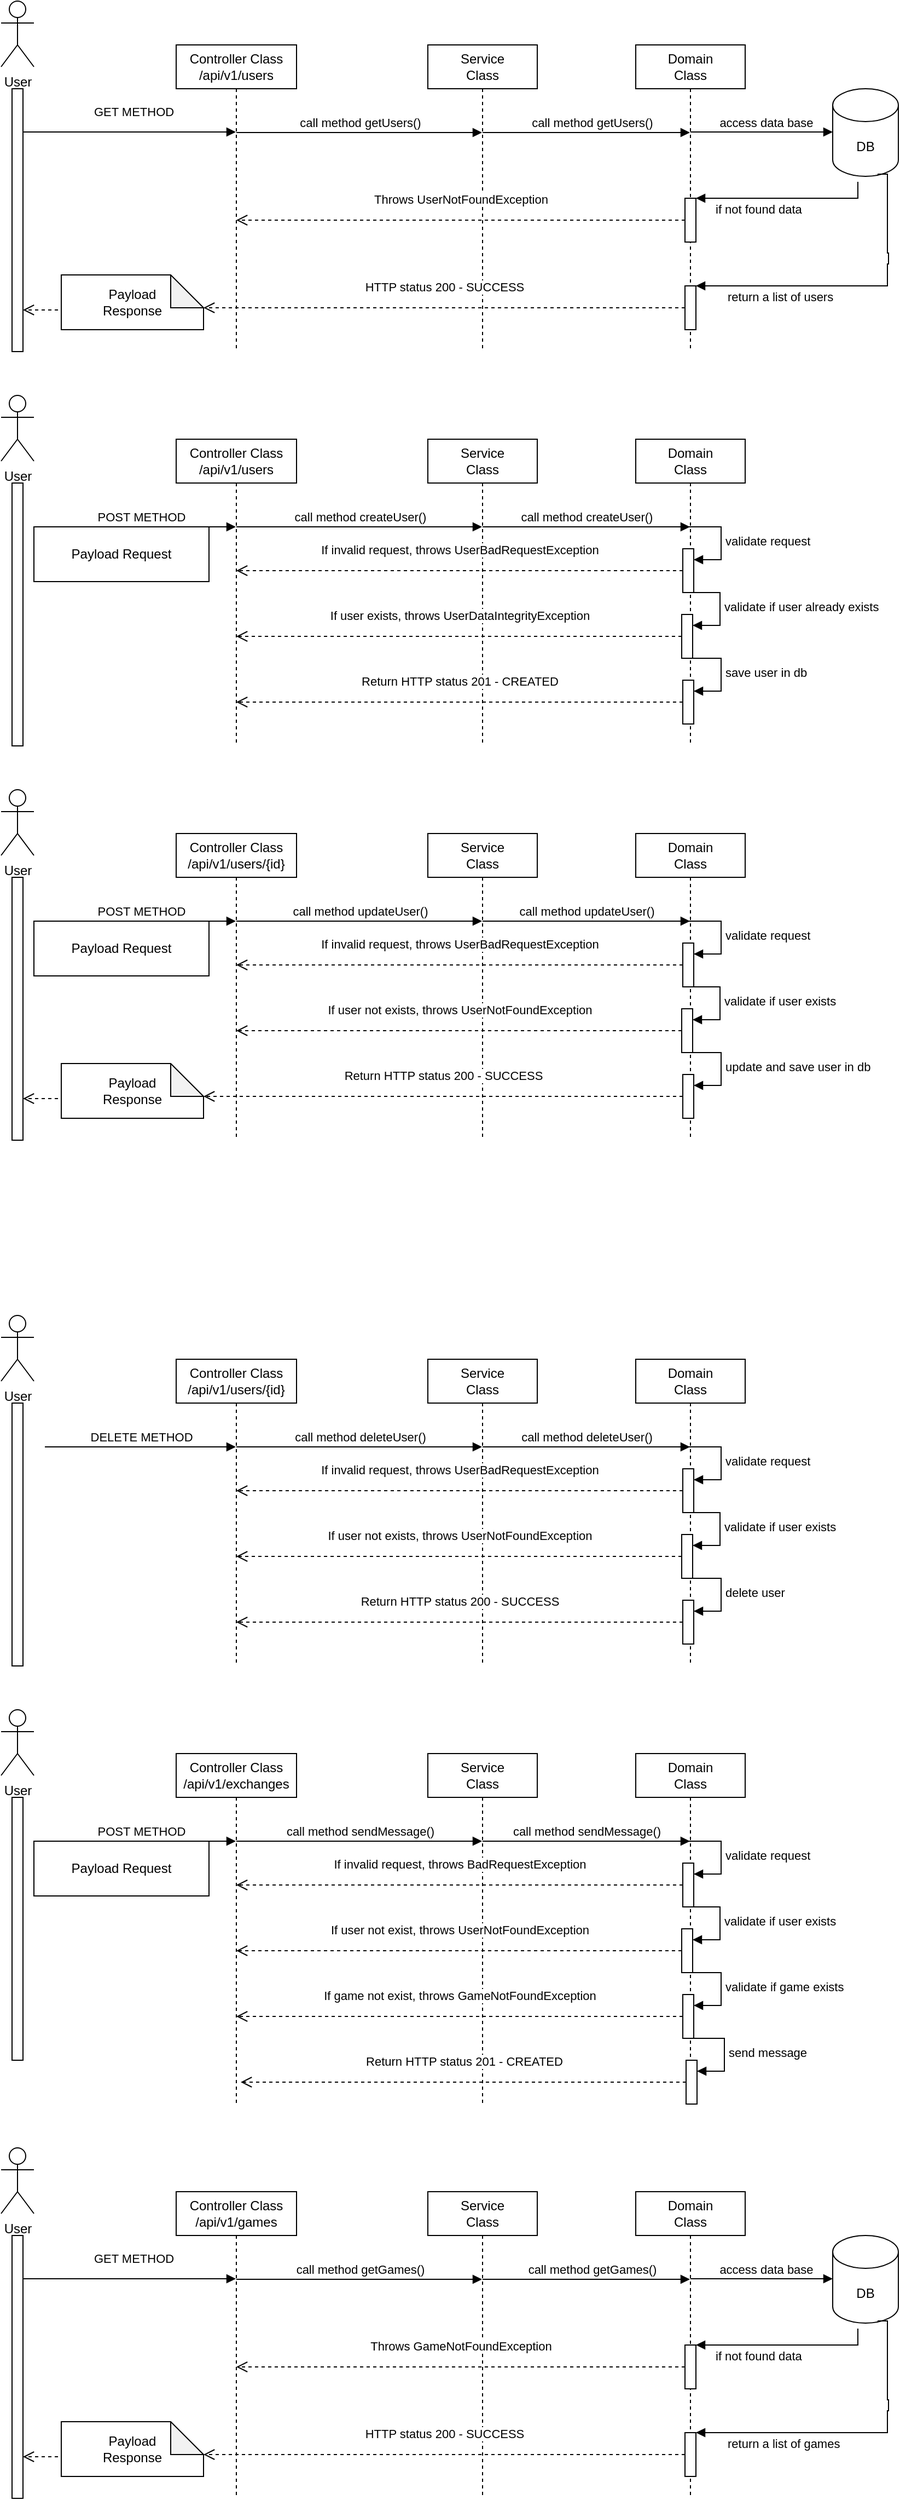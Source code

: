 <mxfile version="24.2.5" type="device">
  <diagram name="Página-1" id="e_wMtVwAIhW8qXqnuXuG">
    <mxGraphModel dx="1194" dy="699" grid="1" gridSize="10" guides="1" tooltips="1" connect="1" arrows="1" fold="1" page="1" pageScale="1" pageWidth="827" pageHeight="1169" math="0" shadow="0">
      <root>
        <mxCell id="0" />
        <mxCell id="1" parent="0" />
        <mxCell id="6b8WSHH42Ca9wU3Yd8ZC-3" value="Controller Class&lt;div&gt;/api/v1/users&lt;/div&gt;" style="shape=umlLifeline;perimeter=lifelinePerimeter;whiteSpace=wrap;html=1;container=1;dropTarget=0;collapsible=0;recursiveResize=0;outlineConnect=0;portConstraint=eastwest;newEdgeStyle={&quot;edgeStyle&quot;:&quot;elbowEdgeStyle&quot;,&quot;elbow&quot;:&quot;vertical&quot;,&quot;curved&quot;:0,&quot;rounded&quot;:0};autosize=0;resizeWidth=1;resizeHeight=1;" parent="1" vertex="1">
          <mxGeometry x="160" y="40" width="110" height="280" as="geometry" />
        </mxCell>
        <mxCell id="6b8WSHH42Ca9wU3Yd8ZC-4" value="GET METHOD" style="html=1;verticalAlign=bottom;endArrow=block;edgeStyle=elbowEdgeStyle;elbow=vertical;curved=0;rounded=0;" parent="1" edge="1">
          <mxGeometry x="0.028" y="10" width="80" relative="1" as="geometry">
            <mxPoint x="20" y="119.5" as="sourcePoint" />
            <mxPoint x="214.5" y="119.5" as="targetPoint" />
            <mxPoint x="1" as="offset" />
          </mxGeometry>
        </mxCell>
        <mxCell id="GeL4i5uMI6zp8jUjZJmH-1" value="User" style="shape=umlActor;verticalLabelPosition=bottom;verticalAlign=top;html=1;outlineConnect=0;" parent="1" vertex="1">
          <mxGeometry width="30" height="60" as="geometry" />
        </mxCell>
        <mxCell id="GeL4i5uMI6zp8jUjZJmH-2" value="" style="html=1;points=[];perimeter=orthogonalPerimeter;outlineConnect=0;targetShapes=umlLifeline;portConstraint=eastwest;newEdgeStyle={&quot;edgeStyle&quot;:&quot;elbowEdgeStyle&quot;,&quot;elbow&quot;:&quot;vertical&quot;,&quot;curved&quot;:0,&quot;rounded&quot;:0};" parent="1" vertex="1">
          <mxGeometry x="10" y="80" width="10" height="240" as="geometry" />
        </mxCell>
        <mxCell id="GeL4i5uMI6zp8jUjZJmH-4" value="call method getUsers()" style="html=1;verticalAlign=bottom;endArrow=block;edgeStyle=elbowEdgeStyle;elbow=vertical;curved=0;rounded=0;" parent="1" source="6b8WSHH42Ca9wU3Yd8ZC-3" target="G64DORwCMHBJvfR-JeO5-1" edge="1">
          <mxGeometry width="80" relative="1" as="geometry">
            <mxPoint x="270" y="120" as="sourcePoint" />
            <mxPoint x="445" y="120" as="targetPoint" />
            <Array as="points">
              <mxPoint x="340" y="120" />
              <mxPoint x="310" y="100" />
            </Array>
          </mxGeometry>
        </mxCell>
        <mxCell id="G64DORwCMHBJvfR-JeO5-1" value="Service&lt;br&gt;Class" style="shape=umlLifeline;perimeter=lifelinePerimeter;whiteSpace=wrap;html=1;container=1;dropTarget=0;collapsible=0;recursiveResize=0;outlineConnect=0;portConstraint=eastwest;newEdgeStyle={&quot;edgeStyle&quot;:&quot;elbowEdgeStyle&quot;,&quot;elbow&quot;:&quot;vertical&quot;,&quot;curved&quot;:0,&quot;rounded&quot;:0};" parent="1" vertex="1">
          <mxGeometry x="390" y="40" width="100" height="280" as="geometry" />
        </mxCell>
        <mxCell id="G64DORwCMHBJvfR-JeO5-14" value="Throws UserNotFoundException" style="html=1;verticalAlign=bottom;endArrow=open;dashed=1;endSize=8;edgeStyle=elbowEdgeStyle;elbow=vertical;curved=0;rounded=0;" parent="1" source="G64DORwCMHBJvfR-JeO5-4" target="6b8WSHH42Ca9wU3Yd8ZC-3" edge="1">
          <mxGeometry y="-10" relative="1" as="geometry">
            <mxPoint x="635" y="210" as="sourcePoint" />
            <mxPoint x="270" y="210" as="targetPoint" />
            <mxPoint as="offset" />
          </mxGeometry>
        </mxCell>
        <mxCell id="G64DORwCMHBJvfR-JeO5-15" value="HTTP status 200 - SUCCESS" style="html=1;verticalAlign=bottom;endArrow=open;dashed=1;endSize=8;edgeStyle=elbowEdgeStyle;elbow=vertical;curved=0;rounded=0;entryX=0;entryY=0;entryDx=130;entryDy=30;entryPerimeter=0;" parent="1" source="G64DORwCMHBJvfR-JeO5-10" target="NZWsyyIqeC73Mhsa_04N-4" edge="1">
          <mxGeometry y="-10" relative="1" as="geometry">
            <mxPoint x="610" y="280" as="sourcePoint" />
            <mxPoint x="260" y="280" as="targetPoint" />
            <mxPoint as="offset" />
          </mxGeometry>
        </mxCell>
        <mxCell id="G64DORwCMHBJvfR-JeO5-32" value="Controller Class&lt;div&gt;/api/v1/users&lt;/div&gt;" style="shape=umlLifeline;perimeter=lifelinePerimeter;whiteSpace=wrap;html=1;container=1;dropTarget=0;collapsible=0;recursiveResize=0;outlineConnect=0;portConstraint=eastwest;newEdgeStyle={&quot;edgeStyle&quot;:&quot;elbowEdgeStyle&quot;,&quot;elbow&quot;:&quot;vertical&quot;,&quot;curved&quot;:0,&quot;rounded&quot;:0};autosize=0;resizeWidth=1;resizeHeight=1;" parent="1" vertex="1">
          <mxGeometry x="160" y="400" width="110" height="280" as="geometry" />
        </mxCell>
        <mxCell id="G64DORwCMHBJvfR-JeO5-33" value="POST METHOD" style="html=1;verticalAlign=bottom;endArrow=block;edgeStyle=elbowEdgeStyle;elbow=vertical;curved=0;rounded=0;" parent="1" target="G64DORwCMHBJvfR-JeO5-32" edge="1">
          <mxGeometry width="80" relative="1" as="geometry">
            <mxPoint x="40" y="480" as="sourcePoint" />
            <mxPoint x="170" y="480" as="targetPoint" />
          </mxGeometry>
        </mxCell>
        <mxCell id="G64DORwCMHBJvfR-JeO5-34" value="User" style="shape=umlActor;verticalLabelPosition=bottom;verticalAlign=top;html=1;outlineConnect=0;" parent="1" vertex="1">
          <mxGeometry y="360" width="30" height="60" as="geometry" />
        </mxCell>
        <mxCell id="G64DORwCMHBJvfR-JeO5-35" value="" style="html=1;points=[];perimeter=orthogonalPerimeter;outlineConnect=0;targetShapes=umlLifeline;portConstraint=eastwest;newEdgeStyle={&quot;edgeStyle&quot;:&quot;elbowEdgeStyle&quot;,&quot;elbow&quot;:&quot;vertical&quot;,&quot;curved&quot;:0,&quot;rounded&quot;:0};" parent="1" vertex="1">
          <mxGeometry x="10" y="440" width="10" height="240" as="geometry" />
        </mxCell>
        <mxCell id="G64DORwCMHBJvfR-JeO5-36" value="Payload Request" style="html=1;whiteSpace=wrap;" parent="1" vertex="1">
          <mxGeometry x="30" y="480" width="160" height="50" as="geometry" />
        </mxCell>
        <mxCell id="G64DORwCMHBJvfR-JeO5-37" value="call method createUser()" style="html=1;verticalAlign=bottom;endArrow=block;edgeStyle=elbowEdgeStyle;elbow=vertical;curved=0;rounded=0;" parent="1" source="G64DORwCMHBJvfR-JeO5-32" target="G64DORwCMHBJvfR-JeO5-38" edge="1">
          <mxGeometry width="80" relative="1" as="geometry">
            <mxPoint x="270" y="480" as="sourcePoint" />
            <mxPoint x="445" y="480" as="targetPoint" />
            <Array as="points">
              <mxPoint x="290" y="480" />
              <mxPoint x="270" y="470" />
            </Array>
          </mxGeometry>
        </mxCell>
        <mxCell id="G64DORwCMHBJvfR-JeO5-38" value="Service&lt;br&gt;Class" style="shape=umlLifeline;perimeter=lifelinePerimeter;whiteSpace=wrap;html=1;container=1;dropTarget=0;collapsible=0;recursiveResize=0;outlineConnect=0;portConstraint=eastwest;newEdgeStyle={&quot;edgeStyle&quot;:&quot;elbowEdgeStyle&quot;,&quot;elbow&quot;:&quot;vertical&quot;,&quot;curved&quot;:0,&quot;rounded&quot;:0};" parent="1" vertex="1">
          <mxGeometry x="390" y="400" width="100" height="280" as="geometry" />
        </mxCell>
        <mxCell id="G64DORwCMHBJvfR-JeO5-45" value="If invalid request, throws&amp;nbsp;UserBadRequestException" style="html=1;verticalAlign=bottom;endArrow=open;dashed=1;endSize=8;edgeStyle=elbowEdgeStyle;elbow=vertical;curved=0;rounded=0;" parent="1" source="G64DORwCMHBJvfR-JeO5-39" target="G64DORwCMHBJvfR-JeO5-32" edge="1">
          <mxGeometry y="-10" relative="1" as="geometry">
            <mxPoint x="630" y="510" as="sourcePoint" />
            <mxPoint x="480" y="510" as="targetPoint" />
            <mxPoint as="offset" />
          </mxGeometry>
        </mxCell>
        <mxCell id="G64DORwCMHBJvfR-JeO5-46" value="If user exists, throws UserDataIntegrityException" style="html=1;verticalAlign=bottom;endArrow=open;dashed=1;endSize=8;edgeStyle=elbowEdgeStyle;elbow=vertical;curved=0;rounded=0;" parent="1" source="G64DORwCMHBJvfR-JeO5-41" target="G64DORwCMHBJvfR-JeO5-32" edge="1">
          <mxGeometry y="-10" relative="1" as="geometry">
            <mxPoint x="635" y="570" as="sourcePoint" />
            <mxPoint x="270" y="570" as="targetPoint" />
            <mxPoint as="offset" />
          </mxGeometry>
        </mxCell>
        <mxCell id="G64DORwCMHBJvfR-JeO5-47" value="Return HTTP status 201 - CREATED" style="html=1;verticalAlign=bottom;endArrow=open;dashed=1;endSize=8;edgeStyle=elbowEdgeStyle;elbow=vertical;curved=0;rounded=0;" parent="1" source="G64DORwCMHBJvfR-JeO5-43" target="G64DORwCMHBJvfR-JeO5-32" edge="1">
          <mxGeometry y="-10" relative="1" as="geometry">
            <mxPoint x="610" y="640" as="sourcePoint" />
            <mxPoint x="260" y="640" as="targetPoint" />
            <mxPoint as="offset" />
          </mxGeometry>
        </mxCell>
        <mxCell id="aZGQx3UeVVl6im-6-I7a-137" value="Domain&lt;br&gt;Class" style="shape=umlLifeline;perimeter=lifelinePerimeter;whiteSpace=wrap;html=1;container=1;dropTarget=0;collapsible=0;recursiveResize=0;outlineConnect=0;portConstraint=eastwest;newEdgeStyle={&quot;edgeStyle&quot;:&quot;elbowEdgeStyle&quot;,&quot;elbow&quot;:&quot;vertical&quot;,&quot;curved&quot;:0,&quot;rounded&quot;:0};" parent="1" vertex="1">
          <mxGeometry x="580" y="40" width="100" height="280" as="geometry" />
        </mxCell>
        <mxCell id="G64DORwCMHBJvfR-JeO5-10" value="" style="html=1;points=[];perimeter=orthogonalPerimeter;outlineConnect=0;targetShapes=umlLifeline;portConstraint=eastwest;newEdgeStyle={&quot;edgeStyle&quot;:&quot;elbowEdgeStyle&quot;,&quot;elbow&quot;:&quot;vertical&quot;,&quot;curved&quot;:0,&quot;rounded&quot;:0};" parent="aZGQx3UeVVl6im-6-I7a-137" vertex="1">
          <mxGeometry x="45" y="220" width="10" height="40" as="geometry" />
        </mxCell>
        <mxCell id="G64DORwCMHBJvfR-JeO5-4" value="" style="html=1;points=[];perimeter=orthogonalPerimeter;outlineConnect=0;targetShapes=umlLifeline;portConstraint=eastwest;newEdgeStyle={&quot;edgeStyle&quot;:&quot;elbowEdgeStyle&quot;,&quot;elbow&quot;:&quot;vertical&quot;,&quot;curved&quot;:0,&quot;rounded&quot;:0};" parent="aZGQx3UeVVl6im-6-I7a-137" vertex="1">
          <mxGeometry x="45" y="140" width="10" height="40" as="geometry" />
        </mxCell>
        <mxCell id="aZGQx3UeVVl6im-6-I7a-139" value="Domain&lt;br&gt;Class" style="shape=umlLifeline;perimeter=lifelinePerimeter;whiteSpace=wrap;html=1;container=1;dropTarget=0;collapsible=0;recursiveResize=0;outlineConnect=0;portConstraint=eastwest;newEdgeStyle={&quot;edgeStyle&quot;:&quot;elbowEdgeStyle&quot;,&quot;elbow&quot;:&quot;vertical&quot;,&quot;curved&quot;:0,&quot;rounded&quot;:0};" parent="1" vertex="1">
          <mxGeometry x="580" y="400" width="100" height="280" as="geometry" />
        </mxCell>
        <mxCell id="G64DORwCMHBJvfR-JeO5-39" value="" style="html=1;points=[];perimeter=orthogonalPerimeter;outlineConnect=0;targetShapes=umlLifeline;portConstraint=eastwest;newEdgeStyle={&quot;edgeStyle&quot;:&quot;elbowEdgeStyle&quot;,&quot;elbow&quot;:&quot;vertical&quot;,&quot;curved&quot;:0,&quot;rounded&quot;:0};" parent="aZGQx3UeVVl6im-6-I7a-139" vertex="1">
          <mxGeometry x="43" y="100" width="10" height="40" as="geometry" />
        </mxCell>
        <mxCell id="G64DORwCMHBJvfR-JeO5-40" value="validate request" style="html=1;align=left;spacingLeft=2;endArrow=block;rounded=0;edgeStyle=orthogonalEdgeStyle;curved=0;rounded=0;" parent="aZGQx3UeVVl6im-6-I7a-139" target="G64DORwCMHBJvfR-JeO5-39" edge="1">
          <mxGeometry relative="1" as="geometry">
            <mxPoint x="48" y="80" as="sourcePoint" />
            <Array as="points">
              <mxPoint x="78" y="110" />
            </Array>
          </mxGeometry>
        </mxCell>
        <mxCell id="G64DORwCMHBJvfR-JeO5-41" value="" style="html=1;points=[];perimeter=orthogonalPerimeter;outlineConnect=0;targetShapes=umlLifeline;portConstraint=eastwest;newEdgeStyle={&quot;edgeStyle&quot;:&quot;elbowEdgeStyle&quot;,&quot;elbow&quot;:&quot;vertical&quot;,&quot;curved&quot;:0,&quot;rounded&quot;:0};" parent="aZGQx3UeVVl6im-6-I7a-139" vertex="1">
          <mxGeometry x="42" y="160" width="10" height="40" as="geometry" />
        </mxCell>
        <mxCell id="G64DORwCMHBJvfR-JeO5-42" value="validate if user already exists" style="html=1;align=left;spacingLeft=2;endArrow=block;rounded=0;edgeStyle=orthogonalEdgeStyle;curved=0;rounded=0;" parent="aZGQx3UeVVl6im-6-I7a-139" target="G64DORwCMHBJvfR-JeO5-41" edge="1">
          <mxGeometry relative="1" as="geometry">
            <mxPoint x="47" y="140" as="sourcePoint" />
            <Array as="points">
              <mxPoint x="77" y="170" />
            </Array>
          </mxGeometry>
        </mxCell>
        <mxCell id="G64DORwCMHBJvfR-JeO5-43" value="" style="html=1;points=[];perimeter=orthogonalPerimeter;outlineConnect=0;targetShapes=umlLifeline;portConstraint=eastwest;newEdgeStyle={&quot;edgeStyle&quot;:&quot;elbowEdgeStyle&quot;,&quot;elbow&quot;:&quot;vertical&quot;,&quot;curved&quot;:0,&quot;rounded&quot;:0};" parent="aZGQx3UeVVl6im-6-I7a-139" vertex="1">
          <mxGeometry x="43" y="220" width="10" height="40" as="geometry" />
        </mxCell>
        <mxCell id="G64DORwCMHBJvfR-JeO5-44" value="save user in db" style="html=1;align=left;spacingLeft=2;endArrow=block;rounded=0;edgeStyle=orthogonalEdgeStyle;curved=0;rounded=0;" parent="aZGQx3UeVVl6im-6-I7a-139" target="G64DORwCMHBJvfR-JeO5-43" edge="1">
          <mxGeometry relative="1" as="geometry">
            <mxPoint x="48" y="200" as="sourcePoint" />
            <Array as="points">
              <mxPoint x="78" y="230" />
            </Array>
          </mxGeometry>
        </mxCell>
        <mxCell id="aZGQx3UeVVl6im-6-I7a-145" value="call method getUsers()" style="html=1;verticalAlign=bottom;endArrow=block;edgeStyle=elbowEdgeStyle;elbow=vertical;curved=0;rounded=0;" parent="1" source="G64DORwCMHBJvfR-JeO5-1" target="aZGQx3UeVVl6im-6-I7a-137" edge="1">
          <mxGeometry x="0.058" width="80" relative="1" as="geometry">
            <mxPoint x="510" y="120" as="sourcePoint" />
            <mxPoint x="885" y="120" as="targetPoint" />
            <Array as="points">
              <mxPoint x="500" y="120" />
              <mxPoint x="585" y="120" />
              <mxPoint x="555" y="100" />
            </Array>
            <mxPoint as="offset" />
          </mxGeometry>
        </mxCell>
        <mxCell id="aZGQx3UeVVl6im-6-I7a-147" value="call method createUser()" style="html=1;verticalAlign=bottom;endArrow=block;edgeStyle=elbowEdgeStyle;elbow=vertical;curved=0;rounded=0;" parent="1" source="G64DORwCMHBJvfR-JeO5-38" target="aZGQx3UeVVl6im-6-I7a-139" edge="1">
          <mxGeometry width="80" relative="1" as="geometry">
            <mxPoint x="510" y="480" as="sourcePoint" />
            <mxPoint x="735" y="480" as="targetPoint" />
            <Array as="points">
              <mxPoint x="510" y="480" />
              <mxPoint x="470" y="480" />
              <mxPoint x="480" y="470" />
              <mxPoint x="570" y="450" />
              <mxPoint x="600" y="480" />
              <mxPoint x="600" y="470" />
              <mxPoint x="570" y="460" />
              <mxPoint x="580" y="460" />
              <mxPoint x="600" y="470" />
              <mxPoint x="585" y="480" />
              <mxPoint x="565" y="470" />
            </Array>
          </mxGeometry>
        </mxCell>
        <mxCell id="NZWsyyIqeC73Mhsa_04N-1" value="DB" style="shape=cylinder3;whiteSpace=wrap;html=1;boundedLbl=1;backgroundOutline=1;size=15;" vertex="1" parent="1">
          <mxGeometry x="760" y="80" width="60" height="80" as="geometry" />
        </mxCell>
        <mxCell id="NZWsyyIqeC73Mhsa_04N-2" value="access data base" style="html=1;verticalAlign=bottom;endArrow=block;edgeStyle=elbowEdgeStyle;elbow=vertical;curved=0;rounded=0;entryX=0;entryY=0.5;entryDx=0;entryDy=0;entryPerimeter=0;" edge="1" parent="1" source="aZGQx3UeVVl6im-6-I7a-137" target="NZWsyyIqeC73Mhsa_04N-1">
          <mxGeometry x="0.058" width="80" relative="1" as="geometry">
            <mxPoint x="650" y="120" as="sourcePoint" />
            <mxPoint x="825" y="119.5" as="targetPoint" />
            <Array as="points">
              <mxPoint x="695" y="119.5" />
              <mxPoint x="780" y="119.5" />
              <mxPoint x="750" y="99.5" />
            </Array>
            <mxPoint as="offset" />
          </mxGeometry>
        </mxCell>
        <mxCell id="NZWsyyIqeC73Mhsa_04N-3" value="if not found data" style="html=1;align=left;spacingLeft=2;endArrow=block;rounded=0;edgeStyle=orthogonalEdgeStyle;curved=0;rounded=0;exitX=0.383;exitY=1.063;exitDx=0;exitDy=0;exitPerimeter=0;" edge="1" parent="1" source="NZWsyyIqeC73Mhsa_04N-1" target="G64DORwCMHBJvfR-JeO5-4">
          <mxGeometry x="0.83" y="10" relative="1" as="geometry">
            <mxPoint x="850" y="230" as="sourcePoint" />
            <Array as="points">
              <mxPoint x="783" y="180" />
            </Array>
            <mxPoint x="832" y="180" as="targetPoint" />
            <mxPoint as="offset" />
          </mxGeometry>
        </mxCell>
        <mxCell id="G64DORwCMHBJvfR-JeO5-11" value="return a list of users" style="html=1;align=left;spacingLeft=2;endArrow=block;rounded=0;edgeStyle=orthogonalEdgeStyle;curved=0;rounded=0;exitX=0.683;exitY=0.975;exitDx=0;exitDy=0;exitPerimeter=0;" parent="1" target="G64DORwCMHBJvfR-JeO5-10" edge="1" source="NZWsyyIqeC73Mhsa_04N-1">
          <mxGeometry x="0.828" y="10" relative="1" as="geometry">
            <mxPoint x="810" y="180" as="sourcePoint" />
            <Array as="points">
              <mxPoint x="810" y="158" />
              <mxPoint x="810" y="230" />
              <mxPoint x="811" y="230" />
              <mxPoint x="811" y="240" />
              <mxPoint x="810" y="240" />
              <mxPoint x="810" y="260" />
            </Array>
            <mxPoint as="offset" />
          </mxGeometry>
        </mxCell>
        <mxCell id="NZWsyyIqeC73Mhsa_04N-4" value="Payload&lt;div&gt;Response&lt;/div&gt;" style="shape=note;whiteSpace=wrap;html=1;backgroundOutline=1;darkOpacity=0.05;" vertex="1" parent="1">
          <mxGeometry x="55" y="250" width="130" height="50" as="geometry" />
        </mxCell>
        <mxCell id="NZWsyyIqeC73Mhsa_04N-6" value="" style="html=1;verticalAlign=bottom;endArrow=open;dashed=1;endSize=8;edgeStyle=elbowEdgeStyle;elbow=vertical;curved=0;rounded=0;exitX=-0.023;exitY=0.64;exitDx=0;exitDy=0;exitPerimeter=0;" edge="1" parent="1" source="NZWsyyIqeC73Mhsa_04N-4" target="GeL4i5uMI6zp8jUjZJmH-2">
          <mxGeometry y="-10" relative="1" as="geometry">
            <mxPoint x="60" y="280" as="sourcePoint" />
            <mxPoint x="-30" y="280" as="targetPoint" />
            <mxPoint as="offset" />
          </mxGeometry>
        </mxCell>
        <mxCell id="NZWsyyIqeC73Mhsa_04N-10" value="Controller Class&lt;div&gt;/api/v1/users/{id}&lt;/div&gt;" style="shape=umlLifeline;perimeter=lifelinePerimeter;whiteSpace=wrap;html=1;container=1;dropTarget=0;collapsible=0;recursiveResize=0;outlineConnect=0;portConstraint=eastwest;newEdgeStyle={&quot;edgeStyle&quot;:&quot;elbowEdgeStyle&quot;,&quot;elbow&quot;:&quot;vertical&quot;,&quot;curved&quot;:0,&quot;rounded&quot;:0};autosize=0;resizeWidth=1;resizeHeight=1;" vertex="1" parent="1">
          <mxGeometry x="160" y="760" width="110" height="280" as="geometry" />
        </mxCell>
        <mxCell id="NZWsyyIqeC73Mhsa_04N-11" value="POST METHOD" style="html=1;verticalAlign=bottom;endArrow=block;edgeStyle=elbowEdgeStyle;elbow=vertical;curved=0;rounded=0;" edge="1" parent="1" target="NZWsyyIqeC73Mhsa_04N-10">
          <mxGeometry width="80" relative="1" as="geometry">
            <mxPoint x="40" y="840" as="sourcePoint" />
            <mxPoint x="170" y="840" as="targetPoint" />
          </mxGeometry>
        </mxCell>
        <mxCell id="NZWsyyIqeC73Mhsa_04N-12" value="User" style="shape=umlActor;verticalLabelPosition=bottom;verticalAlign=top;html=1;outlineConnect=0;" vertex="1" parent="1">
          <mxGeometry y="720" width="30" height="60" as="geometry" />
        </mxCell>
        <mxCell id="NZWsyyIqeC73Mhsa_04N-13" value="" style="html=1;points=[];perimeter=orthogonalPerimeter;outlineConnect=0;targetShapes=umlLifeline;portConstraint=eastwest;newEdgeStyle={&quot;edgeStyle&quot;:&quot;elbowEdgeStyle&quot;,&quot;elbow&quot;:&quot;vertical&quot;,&quot;curved&quot;:0,&quot;rounded&quot;:0};" vertex="1" parent="1">
          <mxGeometry x="10" y="800" width="10" height="240" as="geometry" />
        </mxCell>
        <mxCell id="NZWsyyIqeC73Mhsa_04N-14" value="Payload Request" style="html=1;whiteSpace=wrap;" vertex="1" parent="1">
          <mxGeometry x="30" y="840" width="160" height="50" as="geometry" />
        </mxCell>
        <mxCell id="NZWsyyIqeC73Mhsa_04N-15" value="call method updateUser()" style="html=1;verticalAlign=bottom;endArrow=block;edgeStyle=elbowEdgeStyle;elbow=vertical;curved=0;rounded=0;" edge="1" parent="1" source="NZWsyyIqeC73Mhsa_04N-10" target="NZWsyyIqeC73Mhsa_04N-16">
          <mxGeometry width="80" relative="1" as="geometry">
            <mxPoint x="270" y="840" as="sourcePoint" />
            <mxPoint x="445" y="840" as="targetPoint" />
            <Array as="points">
              <mxPoint x="290" y="840" />
              <mxPoint x="270" y="830" />
            </Array>
          </mxGeometry>
        </mxCell>
        <mxCell id="NZWsyyIqeC73Mhsa_04N-16" value="Service&lt;br&gt;Class" style="shape=umlLifeline;perimeter=lifelinePerimeter;whiteSpace=wrap;html=1;container=1;dropTarget=0;collapsible=0;recursiveResize=0;outlineConnect=0;portConstraint=eastwest;newEdgeStyle={&quot;edgeStyle&quot;:&quot;elbowEdgeStyle&quot;,&quot;elbow&quot;:&quot;vertical&quot;,&quot;curved&quot;:0,&quot;rounded&quot;:0};" vertex="1" parent="1">
          <mxGeometry x="390" y="760" width="100" height="280" as="geometry" />
        </mxCell>
        <mxCell id="NZWsyyIqeC73Mhsa_04N-17" value="If invalid request, throws&amp;nbsp;UserBadRequestException" style="html=1;verticalAlign=bottom;endArrow=open;dashed=1;endSize=8;edgeStyle=elbowEdgeStyle;elbow=vertical;curved=0;rounded=0;" edge="1" parent="1" source="NZWsyyIqeC73Mhsa_04N-21" target="NZWsyyIqeC73Mhsa_04N-10">
          <mxGeometry y="-10" relative="1" as="geometry">
            <mxPoint x="630" y="870" as="sourcePoint" />
            <mxPoint x="480" y="870" as="targetPoint" />
            <mxPoint as="offset" />
          </mxGeometry>
        </mxCell>
        <mxCell id="NZWsyyIqeC73Mhsa_04N-18" value="If user not exists, throws UserNotFoundException" style="html=1;verticalAlign=bottom;endArrow=open;dashed=1;endSize=8;edgeStyle=elbowEdgeStyle;elbow=vertical;curved=0;rounded=0;" edge="1" parent="1" source="NZWsyyIqeC73Mhsa_04N-23" target="NZWsyyIqeC73Mhsa_04N-10">
          <mxGeometry y="-10" relative="1" as="geometry">
            <mxPoint x="635" y="930" as="sourcePoint" />
            <mxPoint x="270" y="930" as="targetPoint" />
            <mxPoint as="offset" />
          </mxGeometry>
        </mxCell>
        <mxCell id="NZWsyyIqeC73Mhsa_04N-19" value="Return HTTP status 200 - SUCCESS" style="html=1;verticalAlign=bottom;endArrow=open;dashed=1;endSize=8;edgeStyle=elbowEdgeStyle;elbow=vertical;curved=0;rounded=0;entryX=0;entryY=0;entryDx=130;entryDy=30;entryPerimeter=0;" edge="1" parent="1" source="NZWsyyIqeC73Mhsa_04N-25" target="NZWsyyIqeC73Mhsa_04N-28">
          <mxGeometry y="-10" relative="1" as="geometry">
            <mxPoint x="610" y="1000" as="sourcePoint" />
            <mxPoint x="260" y="1000" as="targetPoint" />
            <mxPoint as="offset" />
          </mxGeometry>
        </mxCell>
        <mxCell id="NZWsyyIqeC73Mhsa_04N-20" value="Domain&lt;br&gt;Class" style="shape=umlLifeline;perimeter=lifelinePerimeter;whiteSpace=wrap;html=1;container=1;dropTarget=0;collapsible=0;recursiveResize=0;outlineConnect=0;portConstraint=eastwest;newEdgeStyle={&quot;edgeStyle&quot;:&quot;elbowEdgeStyle&quot;,&quot;elbow&quot;:&quot;vertical&quot;,&quot;curved&quot;:0,&quot;rounded&quot;:0};" vertex="1" parent="1">
          <mxGeometry x="580" y="760" width="100" height="280" as="geometry" />
        </mxCell>
        <mxCell id="NZWsyyIqeC73Mhsa_04N-21" value="" style="html=1;points=[];perimeter=orthogonalPerimeter;outlineConnect=0;targetShapes=umlLifeline;portConstraint=eastwest;newEdgeStyle={&quot;edgeStyle&quot;:&quot;elbowEdgeStyle&quot;,&quot;elbow&quot;:&quot;vertical&quot;,&quot;curved&quot;:0,&quot;rounded&quot;:0};" vertex="1" parent="NZWsyyIqeC73Mhsa_04N-20">
          <mxGeometry x="43" y="100" width="10" height="40" as="geometry" />
        </mxCell>
        <mxCell id="NZWsyyIqeC73Mhsa_04N-22" value="validate request" style="html=1;align=left;spacingLeft=2;endArrow=block;rounded=0;edgeStyle=orthogonalEdgeStyle;curved=0;rounded=0;" edge="1" parent="NZWsyyIqeC73Mhsa_04N-20" target="NZWsyyIqeC73Mhsa_04N-21">
          <mxGeometry relative="1" as="geometry">
            <mxPoint x="48" y="80" as="sourcePoint" />
            <Array as="points">
              <mxPoint x="78" y="110" />
            </Array>
          </mxGeometry>
        </mxCell>
        <mxCell id="NZWsyyIqeC73Mhsa_04N-23" value="" style="html=1;points=[];perimeter=orthogonalPerimeter;outlineConnect=0;targetShapes=umlLifeline;portConstraint=eastwest;newEdgeStyle={&quot;edgeStyle&quot;:&quot;elbowEdgeStyle&quot;,&quot;elbow&quot;:&quot;vertical&quot;,&quot;curved&quot;:0,&quot;rounded&quot;:0};" vertex="1" parent="NZWsyyIqeC73Mhsa_04N-20">
          <mxGeometry x="42" y="160" width="10" height="40" as="geometry" />
        </mxCell>
        <mxCell id="NZWsyyIqeC73Mhsa_04N-24" value="validate if user exists" style="html=1;align=left;spacingLeft=2;endArrow=block;rounded=0;edgeStyle=orthogonalEdgeStyle;curved=0;rounded=0;" edge="1" parent="NZWsyyIqeC73Mhsa_04N-20" target="NZWsyyIqeC73Mhsa_04N-23">
          <mxGeometry relative="1" as="geometry">
            <mxPoint x="47" y="140" as="sourcePoint" />
            <Array as="points">
              <mxPoint x="77" y="170" />
            </Array>
          </mxGeometry>
        </mxCell>
        <mxCell id="NZWsyyIqeC73Mhsa_04N-25" value="" style="html=1;points=[];perimeter=orthogonalPerimeter;outlineConnect=0;targetShapes=umlLifeline;portConstraint=eastwest;newEdgeStyle={&quot;edgeStyle&quot;:&quot;elbowEdgeStyle&quot;,&quot;elbow&quot;:&quot;vertical&quot;,&quot;curved&quot;:0,&quot;rounded&quot;:0};" vertex="1" parent="NZWsyyIqeC73Mhsa_04N-20">
          <mxGeometry x="43" y="220" width="10" height="40" as="geometry" />
        </mxCell>
        <mxCell id="NZWsyyIqeC73Mhsa_04N-26" value="update and save user in db" style="html=1;align=left;spacingLeft=2;endArrow=block;rounded=0;edgeStyle=orthogonalEdgeStyle;curved=0;rounded=0;" edge="1" parent="NZWsyyIqeC73Mhsa_04N-20" target="NZWsyyIqeC73Mhsa_04N-25">
          <mxGeometry relative="1" as="geometry">
            <mxPoint x="48" y="200" as="sourcePoint" />
            <Array as="points">
              <mxPoint x="78" y="230" />
            </Array>
          </mxGeometry>
        </mxCell>
        <mxCell id="NZWsyyIqeC73Mhsa_04N-27" value="call method updateUser()" style="html=1;verticalAlign=bottom;endArrow=block;edgeStyle=elbowEdgeStyle;elbow=vertical;curved=0;rounded=0;" edge="1" parent="1" source="NZWsyyIqeC73Mhsa_04N-16" target="NZWsyyIqeC73Mhsa_04N-20">
          <mxGeometry width="80" relative="1" as="geometry">
            <mxPoint x="510" y="840" as="sourcePoint" />
            <mxPoint x="735" y="840" as="targetPoint" />
            <Array as="points">
              <mxPoint x="510" y="840" />
              <mxPoint x="470" y="840" />
              <mxPoint x="480" y="830" />
              <mxPoint x="570" y="810" />
              <mxPoint x="600" y="840" />
              <mxPoint x="600" y="830" />
              <mxPoint x="570" y="820" />
              <mxPoint x="580" y="820" />
              <mxPoint x="600" y="830" />
              <mxPoint x="585" y="840" />
              <mxPoint x="565" y="830" />
            </Array>
          </mxGeometry>
        </mxCell>
        <mxCell id="NZWsyyIqeC73Mhsa_04N-28" value="Payload&lt;div&gt;Response&lt;/div&gt;" style="shape=note;whiteSpace=wrap;html=1;backgroundOutline=1;darkOpacity=0.05;" vertex="1" parent="1">
          <mxGeometry x="55" y="970" width="130" height="50" as="geometry" />
        </mxCell>
        <mxCell id="NZWsyyIqeC73Mhsa_04N-29" value="" style="html=1;verticalAlign=bottom;endArrow=open;dashed=1;endSize=8;edgeStyle=elbowEdgeStyle;elbow=vertical;curved=0;rounded=0;exitX=-0.023;exitY=0.64;exitDx=0;exitDy=0;exitPerimeter=0;" edge="1" parent="1" source="NZWsyyIqeC73Mhsa_04N-28" target="NZWsyyIqeC73Mhsa_04N-13">
          <mxGeometry y="-10" relative="1" as="geometry">
            <mxPoint x="67.5" y="1000" as="sourcePoint" />
            <mxPoint x="27.5" y="1002" as="targetPoint" />
            <mxPoint as="offset" />
          </mxGeometry>
        </mxCell>
        <mxCell id="NZWsyyIqeC73Mhsa_04N-49" value="Controller Class&lt;div&gt;/api/v1/users/{id}&lt;/div&gt;" style="shape=umlLifeline;perimeter=lifelinePerimeter;whiteSpace=wrap;html=1;container=1;dropTarget=0;collapsible=0;recursiveResize=0;outlineConnect=0;portConstraint=eastwest;newEdgeStyle={&quot;edgeStyle&quot;:&quot;elbowEdgeStyle&quot;,&quot;elbow&quot;:&quot;vertical&quot;,&quot;curved&quot;:0,&quot;rounded&quot;:0};autosize=0;resizeWidth=1;resizeHeight=1;" vertex="1" parent="1">
          <mxGeometry x="160" y="1240" width="110" height="280" as="geometry" />
        </mxCell>
        <mxCell id="NZWsyyIqeC73Mhsa_04N-50" value="DELETE METHOD" style="html=1;verticalAlign=bottom;endArrow=block;edgeStyle=elbowEdgeStyle;elbow=vertical;curved=0;rounded=0;" edge="1" parent="1" target="NZWsyyIqeC73Mhsa_04N-49">
          <mxGeometry width="80" relative="1" as="geometry">
            <mxPoint x="40" y="1320" as="sourcePoint" />
            <mxPoint x="170" y="1320" as="targetPoint" />
          </mxGeometry>
        </mxCell>
        <mxCell id="NZWsyyIqeC73Mhsa_04N-51" value="User" style="shape=umlActor;verticalLabelPosition=bottom;verticalAlign=top;html=1;outlineConnect=0;" vertex="1" parent="1">
          <mxGeometry y="1200" width="30" height="60" as="geometry" />
        </mxCell>
        <mxCell id="NZWsyyIqeC73Mhsa_04N-52" value="" style="html=1;points=[];perimeter=orthogonalPerimeter;outlineConnect=0;targetShapes=umlLifeline;portConstraint=eastwest;newEdgeStyle={&quot;edgeStyle&quot;:&quot;elbowEdgeStyle&quot;,&quot;elbow&quot;:&quot;vertical&quot;,&quot;curved&quot;:0,&quot;rounded&quot;:0};" vertex="1" parent="1">
          <mxGeometry x="10" y="1280" width="10" height="240" as="geometry" />
        </mxCell>
        <mxCell id="NZWsyyIqeC73Mhsa_04N-54" value="call method deleteUser()" style="html=1;verticalAlign=bottom;endArrow=block;edgeStyle=elbowEdgeStyle;elbow=vertical;curved=0;rounded=0;" edge="1" parent="1" source="NZWsyyIqeC73Mhsa_04N-49" target="NZWsyyIqeC73Mhsa_04N-55">
          <mxGeometry width="80" relative="1" as="geometry">
            <mxPoint x="270" y="1320" as="sourcePoint" />
            <mxPoint x="445" y="1320" as="targetPoint" />
            <Array as="points">
              <mxPoint x="290" y="1320" />
              <mxPoint x="270" y="1310" />
            </Array>
          </mxGeometry>
        </mxCell>
        <mxCell id="NZWsyyIqeC73Mhsa_04N-55" value="Service&lt;br&gt;Class" style="shape=umlLifeline;perimeter=lifelinePerimeter;whiteSpace=wrap;html=1;container=1;dropTarget=0;collapsible=0;recursiveResize=0;outlineConnect=0;portConstraint=eastwest;newEdgeStyle={&quot;edgeStyle&quot;:&quot;elbowEdgeStyle&quot;,&quot;elbow&quot;:&quot;vertical&quot;,&quot;curved&quot;:0,&quot;rounded&quot;:0};" vertex="1" parent="1">
          <mxGeometry x="390" y="1240" width="100" height="280" as="geometry" />
        </mxCell>
        <mxCell id="NZWsyyIqeC73Mhsa_04N-56" value="If invalid request, throws&amp;nbsp;UserBadRequestException" style="html=1;verticalAlign=bottom;endArrow=open;dashed=1;endSize=8;edgeStyle=elbowEdgeStyle;elbow=vertical;curved=0;rounded=0;" edge="1" parent="1" source="NZWsyyIqeC73Mhsa_04N-60" target="NZWsyyIqeC73Mhsa_04N-49">
          <mxGeometry y="-10" relative="1" as="geometry">
            <mxPoint x="630" y="1350" as="sourcePoint" />
            <mxPoint x="480" y="1350" as="targetPoint" />
            <mxPoint as="offset" />
          </mxGeometry>
        </mxCell>
        <mxCell id="NZWsyyIqeC73Mhsa_04N-57" value="If user not exists, throws UserNotFoundException" style="html=1;verticalAlign=bottom;endArrow=open;dashed=1;endSize=8;edgeStyle=elbowEdgeStyle;elbow=vertical;curved=0;rounded=0;" edge="1" parent="1" source="NZWsyyIqeC73Mhsa_04N-62" target="NZWsyyIqeC73Mhsa_04N-49">
          <mxGeometry y="-10" relative="1" as="geometry">
            <mxPoint x="635" y="1410" as="sourcePoint" />
            <mxPoint x="270" y="1410" as="targetPoint" />
            <mxPoint as="offset" />
          </mxGeometry>
        </mxCell>
        <mxCell id="NZWsyyIqeC73Mhsa_04N-58" value="Return HTTP status 200 - SUCCESS" style="html=1;verticalAlign=bottom;endArrow=open;dashed=1;endSize=8;edgeStyle=elbowEdgeStyle;elbow=vertical;curved=0;rounded=0;" edge="1" parent="1" source="NZWsyyIqeC73Mhsa_04N-64" target="NZWsyyIqeC73Mhsa_04N-49">
          <mxGeometry y="-10" relative="1" as="geometry">
            <mxPoint x="610" y="1480" as="sourcePoint" />
            <mxPoint x="185" y="1480" as="targetPoint" />
            <mxPoint as="offset" />
          </mxGeometry>
        </mxCell>
        <mxCell id="NZWsyyIqeC73Mhsa_04N-59" value="Domain&lt;br&gt;Class" style="shape=umlLifeline;perimeter=lifelinePerimeter;whiteSpace=wrap;html=1;container=1;dropTarget=0;collapsible=0;recursiveResize=0;outlineConnect=0;portConstraint=eastwest;newEdgeStyle={&quot;edgeStyle&quot;:&quot;elbowEdgeStyle&quot;,&quot;elbow&quot;:&quot;vertical&quot;,&quot;curved&quot;:0,&quot;rounded&quot;:0};" vertex="1" parent="1">
          <mxGeometry x="580" y="1240" width="100" height="280" as="geometry" />
        </mxCell>
        <mxCell id="NZWsyyIqeC73Mhsa_04N-60" value="" style="html=1;points=[];perimeter=orthogonalPerimeter;outlineConnect=0;targetShapes=umlLifeline;portConstraint=eastwest;newEdgeStyle={&quot;edgeStyle&quot;:&quot;elbowEdgeStyle&quot;,&quot;elbow&quot;:&quot;vertical&quot;,&quot;curved&quot;:0,&quot;rounded&quot;:0};" vertex="1" parent="NZWsyyIqeC73Mhsa_04N-59">
          <mxGeometry x="43" y="100" width="10" height="40" as="geometry" />
        </mxCell>
        <mxCell id="NZWsyyIqeC73Mhsa_04N-61" value="validate request" style="html=1;align=left;spacingLeft=2;endArrow=block;rounded=0;edgeStyle=orthogonalEdgeStyle;curved=0;rounded=0;" edge="1" parent="NZWsyyIqeC73Mhsa_04N-59" target="NZWsyyIqeC73Mhsa_04N-60">
          <mxGeometry relative="1" as="geometry">
            <mxPoint x="48" y="80" as="sourcePoint" />
            <Array as="points">
              <mxPoint x="78" y="110" />
            </Array>
          </mxGeometry>
        </mxCell>
        <mxCell id="NZWsyyIqeC73Mhsa_04N-62" value="" style="html=1;points=[];perimeter=orthogonalPerimeter;outlineConnect=0;targetShapes=umlLifeline;portConstraint=eastwest;newEdgeStyle={&quot;edgeStyle&quot;:&quot;elbowEdgeStyle&quot;,&quot;elbow&quot;:&quot;vertical&quot;,&quot;curved&quot;:0,&quot;rounded&quot;:0};" vertex="1" parent="NZWsyyIqeC73Mhsa_04N-59">
          <mxGeometry x="42" y="160" width="10" height="40" as="geometry" />
        </mxCell>
        <mxCell id="NZWsyyIqeC73Mhsa_04N-63" value="validate if user exists" style="html=1;align=left;spacingLeft=2;endArrow=block;rounded=0;edgeStyle=orthogonalEdgeStyle;curved=0;rounded=0;" edge="1" parent="NZWsyyIqeC73Mhsa_04N-59" target="NZWsyyIqeC73Mhsa_04N-62">
          <mxGeometry relative="1" as="geometry">
            <mxPoint x="47" y="140" as="sourcePoint" />
            <Array as="points">
              <mxPoint x="77" y="170" />
            </Array>
          </mxGeometry>
        </mxCell>
        <mxCell id="NZWsyyIqeC73Mhsa_04N-64" value="" style="html=1;points=[];perimeter=orthogonalPerimeter;outlineConnect=0;targetShapes=umlLifeline;portConstraint=eastwest;newEdgeStyle={&quot;edgeStyle&quot;:&quot;elbowEdgeStyle&quot;,&quot;elbow&quot;:&quot;vertical&quot;,&quot;curved&quot;:0,&quot;rounded&quot;:0};" vertex="1" parent="NZWsyyIqeC73Mhsa_04N-59">
          <mxGeometry x="43" y="220" width="10" height="40" as="geometry" />
        </mxCell>
        <mxCell id="NZWsyyIqeC73Mhsa_04N-65" value="delete user" style="html=1;align=left;spacingLeft=2;endArrow=block;rounded=0;edgeStyle=orthogonalEdgeStyle;curved=0;rounded=0;" edge="1" parent="NZWsyyIqeC73Mhsa_04N-59" target="NZWsyyIqeC73Mhsa_04N-64">
          <mxGeometry relative="1" as="geometry">
            <mxPoint x="48" y="200" as="sourcePoint" />
            <Array as="points">
              <mxPoint x="78" y="230" />
            </Array>
          </mxGeometry>
        </mxCell>
        <mxCell id="NZWsyyIqeC73Mhsa_04N-66" value="call method deleteUser()" style="html=1;verticalAlign=bottom;endArrow=block;edgeStyle=elbowEdgeStyle;elbow=vertical;curved=0;rounded=0;" edge="1" parent="1" source="NZWsyyIqeC73Mhsa_04N-55" target="NZWsyyIqeC73Mhsa_04N-59">
          <mxGeometry width="80" relative="1" as="geometry">
            <mxPoint x="510" y="1320" as="sourcePoint" />
            <mxPoint x="735" y="1320" as="targetPoint" />
            <Array as="points">
              <mxPoint x="510" y="1320" />
              <mxPoint x="470" y="1320" />
              <mxPoint x="480" y="1310" />
              <mxPoint x="570" y="1290" />
              <mxPoint x="600" y="1320" />
              <mxPoint x="600" y="1310" />
              <mxPoint x="570" y="1300" />
              <mxPoint x="580" y="1300" />
              <mxPoint x="600" y="1310" />
              <mxPoint x="585" y="1320" />
              <mxPoint x="565" y="1310" />
            </Array>
          </mxGeometry>
        </mxCell>
        <mxCell id="NZWsyyIqeC73Mhsa_04N-69" value="Controller Class&lt;div&gt;/api/v1/exchanges&lt;/div&gt;" style="shape=umlLifeline;perimeter=lifelinePerimeter;whiteSpace=wrap;html=1;container=1;dropTarget=0;collapsible=0;recursiveResize=0;outlineConnect=0;portConstraint=eastwest;newEdgeStyle={&quot;edgeStyle&quot;:&quot;elbowEdgeStyle&quot;,&quot;elbow&quot;:&quot;vertical&quot;,&quot;curved&quot;:0,&quot;rounded&quot;:0};autosize=0;resizeWidth=1;resizeHeight=1;" vertex="1" parent="1">
          <mxGeometry x="160" y="1600" width="110" height="320" as="geometry" />
        </mxCell>
        <mxCell id="NZWsyyIqeC73Mhsa_04N-70" value="POST METHOD" style="html=1;verticalAlign=bottom;endArrow=block;edgeStyle=elbowEdgeStyle;elbow=vertical;curved=0;rounded=0;" edge="1" parent="1" target="NZWsyyIqeC73Mhsa_04N-69">
          <mxGeometry width="80" relative="1" as="geometry">
            <mxPoint x="40" y="1680" as="sourcePoint" />
            <mxPoint x="170" y="1680" as="targetPoint" />
          </mxGeometry>
        </mxCell>
        <mxCell id="NZWsyyIqeC73Mhsa_04N-71" value="User" style="shape=umlActor;verticalLabelPosition=bottom;verticalAlign=top;html=1;outlineConnect=0;" vertex="1" parent="1">
          <mxGeometry y="1560" width="30" height="60" as="geometry" />
        </mxCell>
        <mxCell id="NZWsyyIqeC73Mhsa_04N-72" value="" style="html=1;points=[];perimeter=orthogonalPerimeter;outlineConnect=0;targetShapes=umlLifeline;portConstraint=eastwest;newEdgeStyle={&quot;edgeStyle&quot;:&quot;elbowEdgeStyle&quot;,&quot;elbow&quot;:&quot;vertical&quot;,&quot;curved&quot;:0,&quot;rounded&quot;:0};" vertex="1" parent="1">
          <mxGeometry x="10" y="1640" width="10" height="240" as="geometry" />
        </mxCell>
        <mxCell id="NZWsyyIqeC73Mhsa_04N-73" value="Payload Request" style="html=1;whiteSpace=wrap;" vertex="1" parent="1">
          <mxGeometry x="30" y="1680" width="160" height="50" as="geometry" />
        </mxCell>
        <mxCell id="NZWsyyIqeC73Mhsa_04N-74" value="call method sendMessage()" style="html=1;verticalAlign=bottom;endArrow=block;edgeStyle=elbowEdgeStyle;elbow=vertical;curved=0;rounded=0;" edge="1" parent="1" source="NZWsyyIqeC73Mhsa_04N-69" target="NZWsyyIqeC73Mhsa_04N-75">
          <mxGeometry width="80" relative="1" as="geometry">
            <mxPoint x="270" y="1680" as="sourcePoint" />
            <mxPoint x="445" y="1680" as="targetPoint" />
            <Array as="points">
              <mxPoint x="290" y="1680" />
              <mxPoint x="270" y="1670" />
            </Array>
          </mxGeometry>
        </mxCell>
        <mxCell id="NZWsyyIqeC73Mhsa_04N-75" value="Service&lt;br&gt;Class" style="shape=umlLifeline;perimeter=lifelinePerimeter;whiteSpace=wrap;html=1;container=1;dropTarget=0;collapsible=0;recursiveResize=0;outlineConnect=0;portConstraint=eastwest;newEdgeStyle={&quot;edgeStyle&quot;:&quot;elbowEdgeStyle&quot;,&quot;elbow&quot;:&quot;vertical&quot;,&quot;curved&quot;:0,&quot;rounded&quot;:0};" vertex="1" parent="1">
          <mxGeometry x="390" y="1600" width="100" height="320" as="geometry" />
        </mxCell>
        <mxCell id="NZWsyyIqeC73Mhsa_04N-76" value="If invalid request, throws BadRequestException" style="html=1;verticalAlign=bottom;endArrow=open;dashed=1;endSize=8;edgeStyle=elbowEdgeStyle;elbow=vertical;curved=0;rounded=0;" edge="1" parent="1" source="NZWsyyIqeC73Mhsa_04N-80" target="NZWsyyIqeC73Mhsa_04N-69">
          <mxGeometry y="-10" relative="1" as="geometry">
            <mxPoint x="630" y="1710" as="sourcePoint" />
            <mxPoint x="480" y="1710" as="targetPoint" />
            <mxPoint as="offset" />
          </mxGeometry>
        </mxCell>
        <mxCell id="NZWsyyIqeC73Mhsa_04N-77" value="If user not exist, throws UserNotFoundException" style="html=1;verticalAlign=bottom;endArrow=open;dashed=1;endSize=8;edgeStyle=elbowEdgeStyle;elbow=vertical;curved=0;rounded=0;" edge="1" parent="1" source="NZWsyyIqeC73Mhsa_04N-82" target="NZWsyyIqeC73Mhsa_04N-69">
          <mxGeometry y="-10" relative="1" as="geometry">
            <mxPoint x="635" y="1770" as="sourcePoint" />
            <mxPoint x="270" y="1770" as="targetPoint" />
            <mxPoint as="offset" />
          </mxGeometry>
        </mxCell>
        <mxCell id="NZWsyyIqeC73Mhsa_04N-78" value="If game not exist, throws GameNotFoundException" style="html=1;verticalAlign=bottom;endArrow=open;dashed=1;endSize=8;edgeStyle=elbowEdgeStyle;elbow=vertical;curved=0;rounded=0;" edge="1" parent="1" source="NZWsyyIqeC73Mhsa_04N-84" target="NZWsyyIqeC73Mhsa_04N-69">
          <mxGeometry y="-10" relative="1" as="geometry">
            <mxPoint x="610" y="1840" as="sourcePoint" />
            <mxPoint x="260" y="1840" as="targetPoint" />
            <mxPoint as="offset" />
          </mxGeometry>
        </mxCell>
        <mxCell id="NZWsyyIqeC73Mhsa_04N-79" value="Domain&lt;br&gt;Class" style="shape=umlLifeline;perimeter=lifelinePerimeter;whiteSpace=wrap;html=1;container=1;dropTarget=0;collapsible=0;recursiveResize=0;outlineConnect=0;portConstraint=eastwest;newEdgeStyle={&quot;edgeStyle&quot;:&quot;elbowEdgeStyle&quot;,&quot;elbow&quot;:&quot;vertical&quot;,&quot;curved&quot;:0,&quot;rounded&quot;:0};" vertex="1" parent="1">
          <mxGeometry x="580" y="1600" width="100" height="320" as="geometry" />
        </mxCell>
        <mxCell id="NZWsyyIqeC73Mhsa_04N-80" value="" style="html=1;points=[];perimeter=orthogonalPerimeter;outlineConnect=0;targetShapes=umlLifeline;portConstraint=eastwest;newEdgeStyle={&quot;edgeStyle&quot;:&quot;elbowEdgeStyle&quot;,&quot;elbow&quot;:&quot;vertical&quot;,&quot;curved&quot;:0,&quot;rounded&quot;:0};" vertex="1" parent="NZWsyyIqeC73Mhsa_04N-79">
          <mxGeometry x="43" y="100" width="10" height="40" as="geometry" />
        </mxCell>
        <mxCell id="NZWsyyIqeC73Mhsa_04N-81" value="validate request" style="html=1;align=left;spacingLeft=2;endArrow=block;rounded=0;edgeStyle=orthogonalEdgeStyle;curved=0;rounded=0;" edge="1" parent="NZWsyyIqeC73Mhsa_04N-79" target="NZWsyyIqeC73Mhsa_04N-80">
          <mxGeometry relative="1" as="geometry">
            <mxPoint x="48" y="80" as="sourcePoint" />
            <Array as="points">
              <mxPoint x="78" y="110" />
            </Array>
          </mxGeometry>
        </mxCell>
        <mxCell id="NZWsyyIqeC73Mhsa_04N-82" value="" style="html=1;points=[];perimeter=orthogonalPerimeter;outlineConnect=0;targetShapes=umlLifeline;portConstraint=eastwest;newEdgeStyle={&quot;edgeStyle&quot;:&quot;elbowEdgeStyle&quot;,&quot;elbow&quot;:&quot;vertical&quot;,&quot;curved&quot;:0,&quot;rounded&quot;:0};" vertex="1" parent="NZWsyyIqeC73Mhsa_04N-79">
          <mxGeometry x="42" y="160" width="10" height="40" as="geometry" />
        </mxCell>
        <mxCell id="NZWsyyIqeC73Mhsa_04N-83" value="validate if user exists" style="html=1;align=left;spacingLeft=2;endArrow=block;rounded=0;edgeStyle=orthogonalEdgeStyle;curved=0;rounded=0;" edge="1" parent="NZWsyyIqeC73Mhsa_04N-79" target="NZWsyyIqeC73Mhsa_04N-82">
          <mxGeometry relative="1" as="geometry">
            <mxPoint x="47" y="140" as="sourcePoint" />
            <Array as="points">
              <mxPoint x="77" y="170" />
            </Array>
          </mxGeometry>
        </mxCell>
        <mxCell id="NZWsyyIqeC73Mhsa_04N-84" value="" style="html=1;points=[];perimeter=orthogonalPerimeter;outlineConnect=0;targetShapes=umlLifeline;portConstraint=eastwest;newEdgeStyle={&quot;edgeStyle&quot;:&quot;elbowEdgeStyle&quot;,&quot;elbow&quot;:&quot;vertical&quot;,&quot;curved&quot;:0,&quot;rounded&quot;:0};" vertex="1" parent="NZWsyyIqeC73Mhsa_04N-79">
          <mxGeometry x="43" y="220" width="10" height="40" as="geometry" />
        </mxCell>
        <mxCell id="NZWsyyIqeC73Mhsa_04N-85" value="validate if game exists" style="html=1;align=left;spacingLeft=2;endArrow=block;rounded=0;edgeStyle=orthogonalEdgeStyle;curved=0;rounded=0;" edge="1" parent="NZWsyyIqeC73Mhsa_04N-79" target="NZWsyyIqeC73Mhsa_04N-84">
          <mxGeometry relative="1" as="geometry">
            <mxPoint x="48" y="200" as="sourcePoint" />
            <Array as="points">
              <mxPoint x="78" y="230" />
            </Array>
          </mxGeometry>
        </mxCell>
        <mxCell id="NZWsyyIqeC73Mhsa_04N-86" value="call method sendMessage()" style="html=1;verticalAlign=bottom;endArrow=block;edgeStyle=elbowEdgeStyle;elbow=vertical;curved=0;rounded=0;" edge="1" parent="1" source="NZWsyyIqeC73Mhsa_04N-75" target="NZWsyyIqeC73Mhsa_04N-79">
          <mxGeometry width="80" relative="1" as="geometry">
            <mxPoint x="510" y="1680" as="sourcePoint" />
            <mxPoint x="735" y="1680" as="targetPoint" />
            <Array as="points">
              <mxPoint x="510" y="1680" />
              <mxPoint x="470" y="1680" />
              <mxPoint x="480" y="1670" />
              <mxPoint x="570" y="1650" />
              <mxPoint x="600" y="1680" />
              <mxPoint x="600" y="1670" />
              <mxPoint x="570" y="1660" />
              <mxPoint x="580" y="1660" />
              <mxPoint x="600" y="1670" />
              <mxPoint x="585" y="1680" />
              <mxPoint x="565" y="1670" />
            </Array>
          </mxGeometry>
        </mxCell>
        <mxCell id="NZWsyyIqeC73Mhsa_04N-87" value="Return HTTP status 201 - CREATED" style="html=1;verticalAlign=bottom;endArrow=open;dashed=1;endSize=8;edgeStyle=elbowEdgeStyle;elbow=vertical;curved=0;rounded=0;" edge="1" parent="1" source="NZWsyyIqeC73Mhsa_04N-88">
          <mxGeometry y="-10" relative="1" as="geometry">
            <mxPoint x="639" y="1890" as="sourcePoint" />
            <mxPoint x="219" y="1900" as="targetPoint" />
            <mxPoint as="offset" />
          </mxGeometry>
        </mxCell>
        <mxCell id="NZWsyyIqeC73Mhsa_04N-88" value="" style="html=1;points=[];perimeter=orthogonalPerimeter;outlineConnect=0;targetShapes=umlLifeline;portConstraint=eastwest;newEdgeStyle={&quot;edgeStyle&quot;:&quot;elbowEdgeStyle&quot;,&quot;elbow&quot;:&quot;vertical&quot;,&quot;curved&quot;:0,&quot;rounded&quot;:0};" vertex="1" parent="1">
          <mxGeometry x="626" y="1880" width="10" height="40" as="geometry" />
        </mxCell>
        <mxCell id="NZWsyyIqeC73Mhsa_04N-89" value="send message" style="html=1;align=left;spacingLeft=2;endArrow=block;rounded=0;edgeStyle=orthogonalEdgeStyle;curved=0;rounded=0;" edge="1" parent="1" target="NZWsyyIqeC73Mhsa_04N-88">
          <mxGeometry relative="1" as="geometry">
            <mxPoint x="631" y="1860" as="sourcePoint" />
            <Array as="points">
              <mxPoint x="661" y="1890" />
            </Array>
          </mxGeometry>
        </mxCell>
        <mxCell id="NZWsyyIqeC73Mhsa_04N-90" value="Controller Class&lt;div&gt;/api/v1/games&lt;/div&gt;" style="shape=umlLifeline;perimeter=lifelinePerimeter;whiteSpace=wrap;html=1;container=1;dropTarget=0;collapsible=0;recursiveResize=0;outlineConnect=0;portConstraint=eastwest;newEdgeStyle={&quot;edgeStyle&quot;:&quot;elbowEdgeStyle&quot;,&quot;elbow&quot;:&quot;vertical&quot;,&quot;curved&quot;:0,&quot;rounded&quot;:0};autosize=0;resizeWidth=1;resizeHeight=1;" vertex="1" parent="1">
          <mxGeometry x="160" y="2000" width="110" height="280" as="geometry" />
        </mxCell>
        <mxCell id="NZWsyyIqeC73Mhsa_04N-91" value="GET METHOD" style="html=1;verticalAlign=bottom;endArrow=block;edgeStyle=elbowEdgeStyle;elbow=vertical;curved=0;rounded=0;" edge="1" parent="1">
          <mxGeometry x="0.028" y="10" width="80" relative="1" as="geometry">
            <mxPoint x="20" y="2079.5" as="sourcePoint" />
            <mxPoint x="214.5" y="2079.5" as="targetPoint" />
            <mxPoint x="1" as="offset" />
          </mxGeometry>
        </mxCell>
        <mxCell id="NZWsyyIqeC73Mhsa_04N-92" value="User" style="shape=umlActor;verticalLabelPosition=bottom;verticalAlign=top;html=1;outlineConnect=0;" vertex="1" parent="1">
          <mxGeometry y="1960" width="30" height="60" as="geometry" />
        </mxCell>
        <mxCell id="NZWsyyIqeC73Mhsa_04N-93" value="" style="html=1;points=[];perimeter=orthogonalPerimeter;outlineConnect=0;targetShapes=umlLifeline;portConstraint=eastwest;newEdgeStyle={&quot;edgeStyle&quot;:&quot;elbowEdgeStyle&quot;,&quot;elbow&quot;:&quot;vertical&quot;,&quot;curved&quot;:0,&quot;rounded&quot;:0};" vertex="1" parent="1">
          <mxGeometry x="10" y="2040" width="10" height="240" as="geometry" />
        </mxCell>
        <mxCell id="NZWsyyIqeC73Mhsa_04N-94" value="call method getGames()" style="html=1;verticalAlign=bottom;endArrow=block;edgeStyle=elbowEdgeStyle;elbow=vertical;curved=0;rounded=0;" edge="1" parent="1" source="NZWsyyIqeC73Mhsa_04N-90" target="NZWsyyIqeC73Mhsa_04N-95">
          <mxGeometry width="80" relative="1" as="geometry">
            <mxPoint x="270" y="2080" as="sourcePoint" />
            <mxPoint x="445" y="2080" as="targetPoint" />
            <Array as="points">
              <mxPoint x="340" y="2080" />
              <mxPoint x="310" y="2060" />
            </Array>
          </mxGeometry>
        </mxCell>
        <mxCell id="NZWsyyIqeC73Mhsa_04N-95" value="Service&lt;br&gt;Class" style="shape=umlLifeline;perimeter=lifelinePerimeter;whiteSpace=wrap;html=1;container=1;dropTarget=0;collapsible=0;recursiveResize=0;outlineConnect=0;portConstraint=eastwest;newEdgeStyle={&quot;edgeStyle&quot;:&quot;elbowEdgeStyle&quot;,&quot;elbow&quot;:&quot;vertical&quot;,&quot;curved&quot;:0,&quot;rounded&quot;:0};" vertex="1" parent="1">
          <mxGeometry x="390" y="2000" width="100" height="280" as="geometry" />
        </mxCell>
        <mxCell id="NZWsyyIqeC73Mhsa_04N-96" value="Throws GameNotFoundException" style="html=1;verticalAlign=bottom;endArrow=open;dashed=1;endSize=8;edgeStyle=elbowEdgeStyle;elbow=vertical;curved=0;rounded=0;" edge="1" parent="1" source="NZWsyyIqeC73Mhsa_04N-100" target="NZWsyyIqeC73Mhsa_04N-90">
          <mxGeometry y="-10" relative="1" as="geometry">
            <mxPoint x="635" y="2170" as="sourcePoint" />
            <mxPoint x="270" y="2170" as="targetPoint" />
            <mxPoint as="offset" />
          </mxGeometry>
        </mxCell>
        <mxCell id="NZWsyyIqeC73Mhsa_04N-97" value="HTTP status 200 - SUCCESS" style="html=1;verticalAlign=bottom;endArrow=open;dashed=1;endSize=8;edgeStyle=elbowEdgeStyle;elbow=vertical;curved=0;rounded=0;entryX=0;entryY=0;entryDx=130;entryDy=30;entryPerimeter=0;" edge="1" parent="1" source="NZWsyyIqeC73Mhsa_04N-99" target="NZWsyyIqeC73Mhsa_04N-106">
          <mxGeometry y="-10" relative="1" as="geometry">
            <mxPoint x="610" y="2240" as="sourcePoint" />
            <mxPoint x="260" y="2240" as="targetPoint" />
            <mxPoint as="offset" />
          </mxGeometry>
        </mxCell>
        <mxCell id="NZWsyyIqeC73Mhsa_04N-98" value="Domain&lt;br&gt;Class" style="shape=umlLifeline;perimeter=lifelinePerimeter;whiteSpace=wrap;html=1;container=1;dropTarget=0;collapsible=0;recursiveResize=0;outlineConnect=0;portConstraint=eastwest;newEdgeStyle={&quot;edgeStyle&quot;:&quot;elbowEdgeStyle&quot;,&quot;elbow&quot;:&quot;vertical&quot;,&quot;curved&quot;:0,&quot;rounded&quot;:0};" vertex="1" parent="1">
          <mxGeometry x="580" y="2000" width="100" height="280" as="geometry" />
        </mxCell>
        <mxCell id="NZWsyyIqeC73Mhsa_04N-99" value="" style="html=1;points=[];perimeter=orthogonalPerimeter;outlineConnect=0;targetShapes=umlLifeline;portConstraint=eastwest;newEdgeStyle={&quot;edgeStyle&quot;:&quot;elbowEdgeStyle&quot;,&quot;elbow&quot;:&quot;vertical&quot;,&quot;curved&quot;:0,&quot;rounded&quot;:0};" vertex="1" parent="NZWsyyIqeC73Mhsa_04N-98">
          <mxGeometry x="45" y="220" width="10" height="40" as="geometry" />
        </mxCell>
        <mxCell id="NZWsyyIqeC73Mhsa_04N-100" value="" style="html=1;points=[];perimeter=orthogonalPerimeter;outlineConnect=0;targetShapes=umlLifeline;portConstraint=eastwest;newEdgeStyle={&quot;edgeStyle&quot;:&quot;elbowEdgeStyle&quot;,&quot;elbow&quot;:&quot;vertical&quot;,&quot;curved&quot;:0,&quot;rounded&quot;:0};" vertex="1" parent="NZWsyyIqeC73Mhsa_04N-98">
          <mxGeometry x="45" y="140" width="10" height="40" as="geometry" />
        </mxCell>
        <mxCell id="NZWsyyIqeC73Mhsa_04N-101" value="call method getGames()" style="html=1;verticalAlign=bottom;endArrow=block;edgeStyle=elbowEdgeStyle;elbow=vertical;curved=0;rounded=0;" edge="1" parent="1" source="NZWsyyIqeC73Mhsa_04N-95" target="NZWsyyIqeC73Mhsa_04N-98">
          <mxGeometry x="0.058" width="80" relative="1" as="geometry">
            <mxPoint x="510" y="2080" as="sourcePoint" />
            <mxPoint x="885" y="2080" as="targetPoint" />
            <Array as="points">
              <mxPoint x="500" y="2080" />
              <mxPoint x="585" y="2080" />
              <mxPoint x="555" y="2060" />
            </Array>
            <mxPoint as="offset" />
          </mxGeometry>
        </mxCell>
        <mxCell id="NZWsyyIqeC73Mhsa_04N-102" value="DB" style="shape=cylinder3;whiteSpace=wrap;html=1;boundedLbl=1;backgroundOutline=1;size=15;" vertex="1" parent="1">
          <mxGeometry x="760" y="2040" width="60" height="80" as="geometry" />
        </mxCell>
        <mxCell id="NZWsyyIqeC73Mhsa_04N-103" value="access data base" style="html=1;verticalAlign=bottom;endArrow=block;edgeStyle=elbowEdgeStyle;elbow=vertical;curved=0;rounded=0;entryX=0;entryY=0.5;entryDx=0;entryDy=0;entryPerimeter=0;" edge="1" parent="1" source="NZWsyyIqeC73Mhsa_04N-98" target="NZWsyyIqeC73Mhsa_04N-102">
          <mxGeometry x="0.058" width="80" relative="1" as="geometry">
            <mxPoint x="650" y="2080" as="sourcePoint" />
            <mxPoint x="825" y="2079.5" as="targetPoint" />
            <Array as="points">
              <mxPoint x="695" y="2079.5" />
              <mxPoint x="780" y="2079.5" />
              <mxPoint x="750" y="2059.5" />
            </Array>
            <mxPoint as="offset" />
          </mxGeometry>
        </mxCell>
        <mxCell id="NZWsyyIqeC73Mhsa_04N-104" value="if not found data" style="html=1;align=left;spacingLeft=2;endArrow=block;rounded=0;edgeStyle=orthogonalEdgeStyle;curved=0;rounded=0;exitX=0.383;exitY=1.063;exitDx=0;exitDy=0;exitPerimeter=0;" edge="1" parent="1" source="NZWsyyIqeC73Mhsa_04N-102" target="NZWsyyIqeC73Mhsa_04N-100">
          <mxGeometry x="0.83" y="10" relative="1" as="geometry">
            <mxPoint x="850" y="2190" as="sourcePoint" />
            <Array as="points">
              <mxPoint x="783" y="2140" />
            </Array>
            <mxPoint x="832" y="2140" as="targetPoint" />
            <mxPoint as="offset" />
          </mxGeometry>
        </mxCell>
        <mxCell id="NZWsyyIqeC73Mhsa_04N-105" value="return a list of games" style="html=1;align=left;spacingLeft=2;endArrow=block;rounded=0;edgeStyle=orthogonalEdgeStyle;curved=0;rounded=0;exitX=0.683;exitY=0.975;exitDx=0;exitDy=0;exitPerimeter=0;" edge="1" parent="1" source="NZWsyyIqeC73Mhsa_04N-102" target="NZWsyyIqeC73Mhsa_04N-99">
          <mxGeometry x="0.828" y="10" relative="1" as="geometry">
            <mxPoint x="810" y="2140" as="sourcePoint" />
            <Array as="points">
              <mxPoint x="810" y="2118" />
              <mxPoint x="810" y="2190" />
              <mxPoint x="811" y="2190" />
              <mxPoint x="811" y="2200" />
              <mxPoint x="810" y="2200" />
              <mxPoint x="810" y="2220" />
            </Array>
            <mxPoint as="offset" />
          </mxGeometry>
        </mxCell>
        <mxCell id="NZWsyyIqeC73Mhsa_04N-106" value="Payload&lt;div&gt;Response&lt;/div&gt;" style="shape=note;whiteSpace=wrap;html=1;backgroundOutline=1;darkOpacity=0.05;" vertex="1" parent="1">
          <mxGeometry x="55" y="2210" width="130" height="50" as="geometry" />
        </mxCell>
        <mxCell id="NZWsyyIqeC73Mhsa_04N-107" value="" style="html=1;verticalAlign=bottom;endArrow=open;dashed=1;endSize=8;edgeStyle=elbowEdgeStyle;elbow=vertical;curved=0;rounded=0;exitX=-0.023;exitY=0.64;exitDx=0;exitDy=0;exitPerimeter=0;" edge="1" parent="1" source="NZWsyyIqeC73Mhsa_04N-106" target="NZWsyyIqeC73Mhsa_04N-93">
          <mxGeometry y="-10" relative="1" as="geometry">
            <mxPoint x="60" y="2240" as="sourcePoint" />
            <mxPoint x="-30" y="2240" as="targetPoint" />
            <mxPoint as="offset" />
          </mxGeometry>
        </mxCell>
      </root>
    </mxGraphModel>
  </diagram>
</mxfile>

